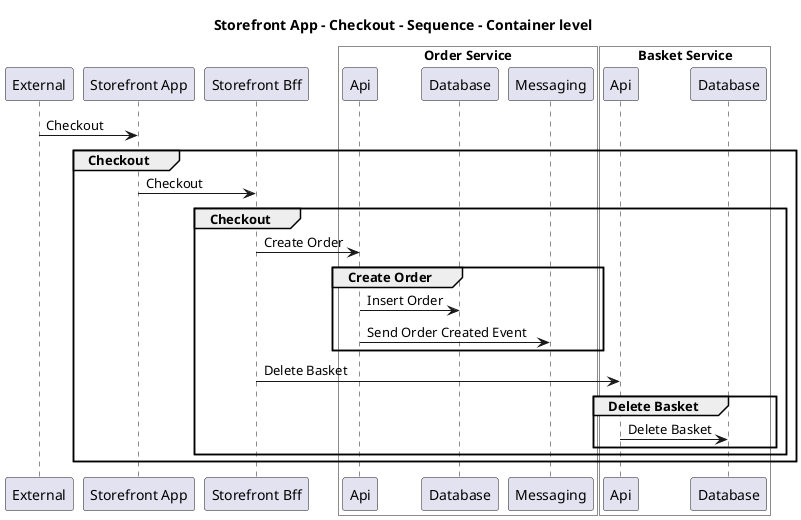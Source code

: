 @startuml

title Storefront App - Checkout - Sequence - Container level

participant "External" as C4InterFlow.SoftwareSystems.ExternalSystem
participant "Storefront App" as ECommercePlatform.SoftwareSystems.StorefrontApp
participant "Storefront Bff" as ECommercePlatform.SoftwareSystems.StorefrontBff

box "Order Service" #White
    participant "Api" as ECommercePlatform.SoftwareSystems.OrderService.Containers.Api
    participant "Database" as ECommercePlatform.SoftwareSystems.OrderService.Containers.Database
    participant "Messaging" as ECommercePlatform.SoftwareSystems.OrderService.Containers.Messaging
end box


box "Basket Service" #White
    participant "Api" as ECommercePlatform.SoftwareSystems.BasketService.Containers.Api
    participant "Database" as ECommercePlatform.SoftwareSystems.BasketService.Containers.Database
end box


C4InterFlow.SoftwareSystems.ExternalSystem -> ECommercePlatform.SoftwareSystems.StorefrontApp : Checkout
group Checkout
ECommercePlatform.SoftwareSystems.StorefrontApp -> ECommercePlatform.SoftwareSystems.StorefrontBff : Checkout
group Checkout
ECommercePlatform.SoftwareSystems.StorefrontBff -> ECommercePlatform.SoftwareSystems.OrderService.Containers.Api : Create Order
group Create Order
ECommercePlatform.SoftwareSystems.OrderService.Containers.Api -> ECommercePlatform.SoftwareSystems.OrderService.Containers.Database : Insert Order
ECommercePlatform.SoftwareSystems.OrderService.Containers.Api -> ECommercePlatform.SoftwareSystems.OrderService.Containers.Messaging : Send Order Created Event
end
ECommercePlatform.SoftwareSystems.StorefrontBff -> ECommercePlatform.SoftwareSystems.BasketService.Containers.Api : Delete Basket
group Delete Basket
ECommercePlatform.SoftwareSystems.BasketService.Containers.Api -> ECommercePlatform.SoftwareSystems.BasketService.Containers.Database : Delete Basket
end
end
end


@enduml
